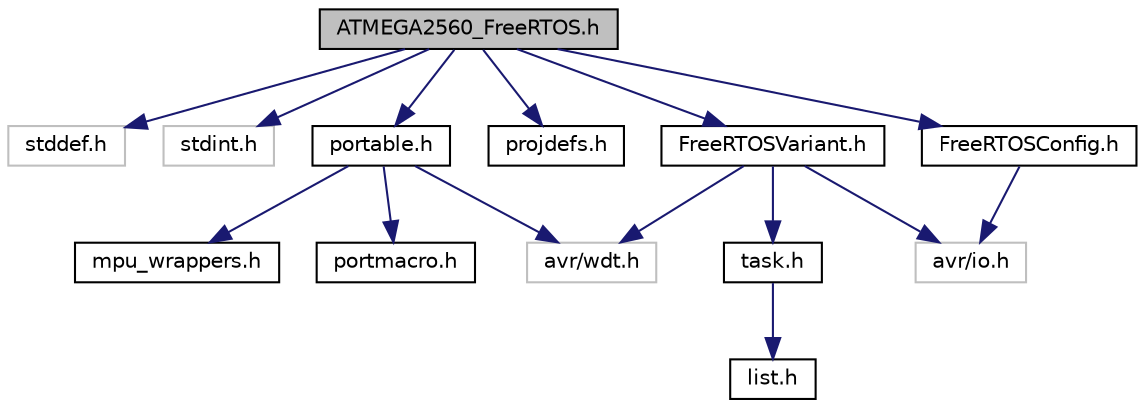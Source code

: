 digraph "ATMEGA2560_FreeRTOS.h"
{
  edge [fontname="Helvetica",fontsize="10",labelfontname="Helvetica",labelfontsize="10"];
  node [fontname="Helvetica",fontsize="10",shape=record];
  Node0 [label="ATMEGA2560_FreeRTOS.h",height=0.2,width=0.4,color="black", fillcolor="grey75", style="filled", fontcolor="black"];
  Node0 -> Node1 [color="midnightblue",fontsize="10",style="solid",fontname="Helvetica"];
  Node1 [label="stddef.h",height=0.2,width=0.4,color="grey75", fillcolor="white", style="filled"];
  Node0 -> Node2 [color="midnightblue",fontsize="10",style="solid",fontname="Helvetica"];
  Node2 [label="stdint.h",height=0.2,width=0.4,color="grey75", fillcolor="white", style="filled"];
  Node0 -> Node3 [color="midnightblue",fontsize="10",style="solid",fontname="Helvetica"];
  Node3 [label="FreeRTOSConfig.h",height=0.2,width=0.4,color="black", fillcolor="white", style="filled",URL="$_free_r_t_o_s_config_8h.html"];
  Node3 -> Node4 [color="midnightblue",fontsize="10",style="solid",fontname="Helvetica"];
  Node4 [label="avr/io.h",height=0.2,width=0.4,color="grey75", fillcolor="white", style="filled"];
  Node0 -> Node5 [color="midnightblue",fontsize="10",style="solid",fontname="Helvetica"];
  Node5 [label="projdefs.h",height=0.2,width=0.4,color="black", fillcolor="white", style="filled",URL="$projdefs_8h.html"];
  Node0 -> Node6 [color="midnightblue",fontsize="10",style="solid",fontname="Helvetica"];
  Node6 [label="portable.h",height=0.2,width=0.4,color="black", fillcolor="white", style="filled",URL="$portable_8h.html"];
  Node6 -> Node7 [color="midnightblue",fontsize="10",style="solid",fontname="Helvetica"];
  Node7 [label="portmacro.h",height=0.2,width=0.4,color="black", fillcolor="white", style="filled",URL="$portmacro_8h.html"];
  Node6 -> Node8 [color="midnightblue",fontsize="10",style="solid",fontname="Helvetica"];
  Node8 [label="avr/wdt.h",height=0.2,width=0.4,color="grey75", fillcolor="white", style="filled"];
  Node6 -> Node9 [color="midnightblue",fontsize="10",style="solid",fontname="Helvetica"];
  Node9 [label="mpu_wrappers.h",height=0.2,width=0.4,color="black", fillcolor="white", style="filled",URL="$mpu__wrappers_8h.html"];
  Node0 -> Node10 [color="midnightblue",fontsize="10",style="solid",fontname="Helvetica"];
  Node10 [label="FreeRTOSVariant.h",height=0.2,width=0.4,color="black", fillcolor="white", style="filled",URL="$_free_r_t_o_s_variant_8h.html"];
  Node10 -> Node4 [color="midnightblue",fontsize="10",style="solid",fontname="Helvetica"];
  Node10 -> Node8 [color="midnightblue",fontsize="10",style="solid",fontname="Helvetica"];
  Node10 -> Node11 [color="midnightblue",fontsize="10",style="solid",fontname="Helvetica"];
  Node11 [label="task.h",height=0.2,width=0.4,color="black", fillcolor="white", style="filled",URL="$task_8h.html"];
  Node11 -> Node12 [color="midnightblue",fontsize="10",style="solid",fontname="Helvetica"];
  Node12 [label="list.h",height=0.2,width=0.4,color="black", fillcolor="white", style="filled",URL="$list_8h.html"];
}

